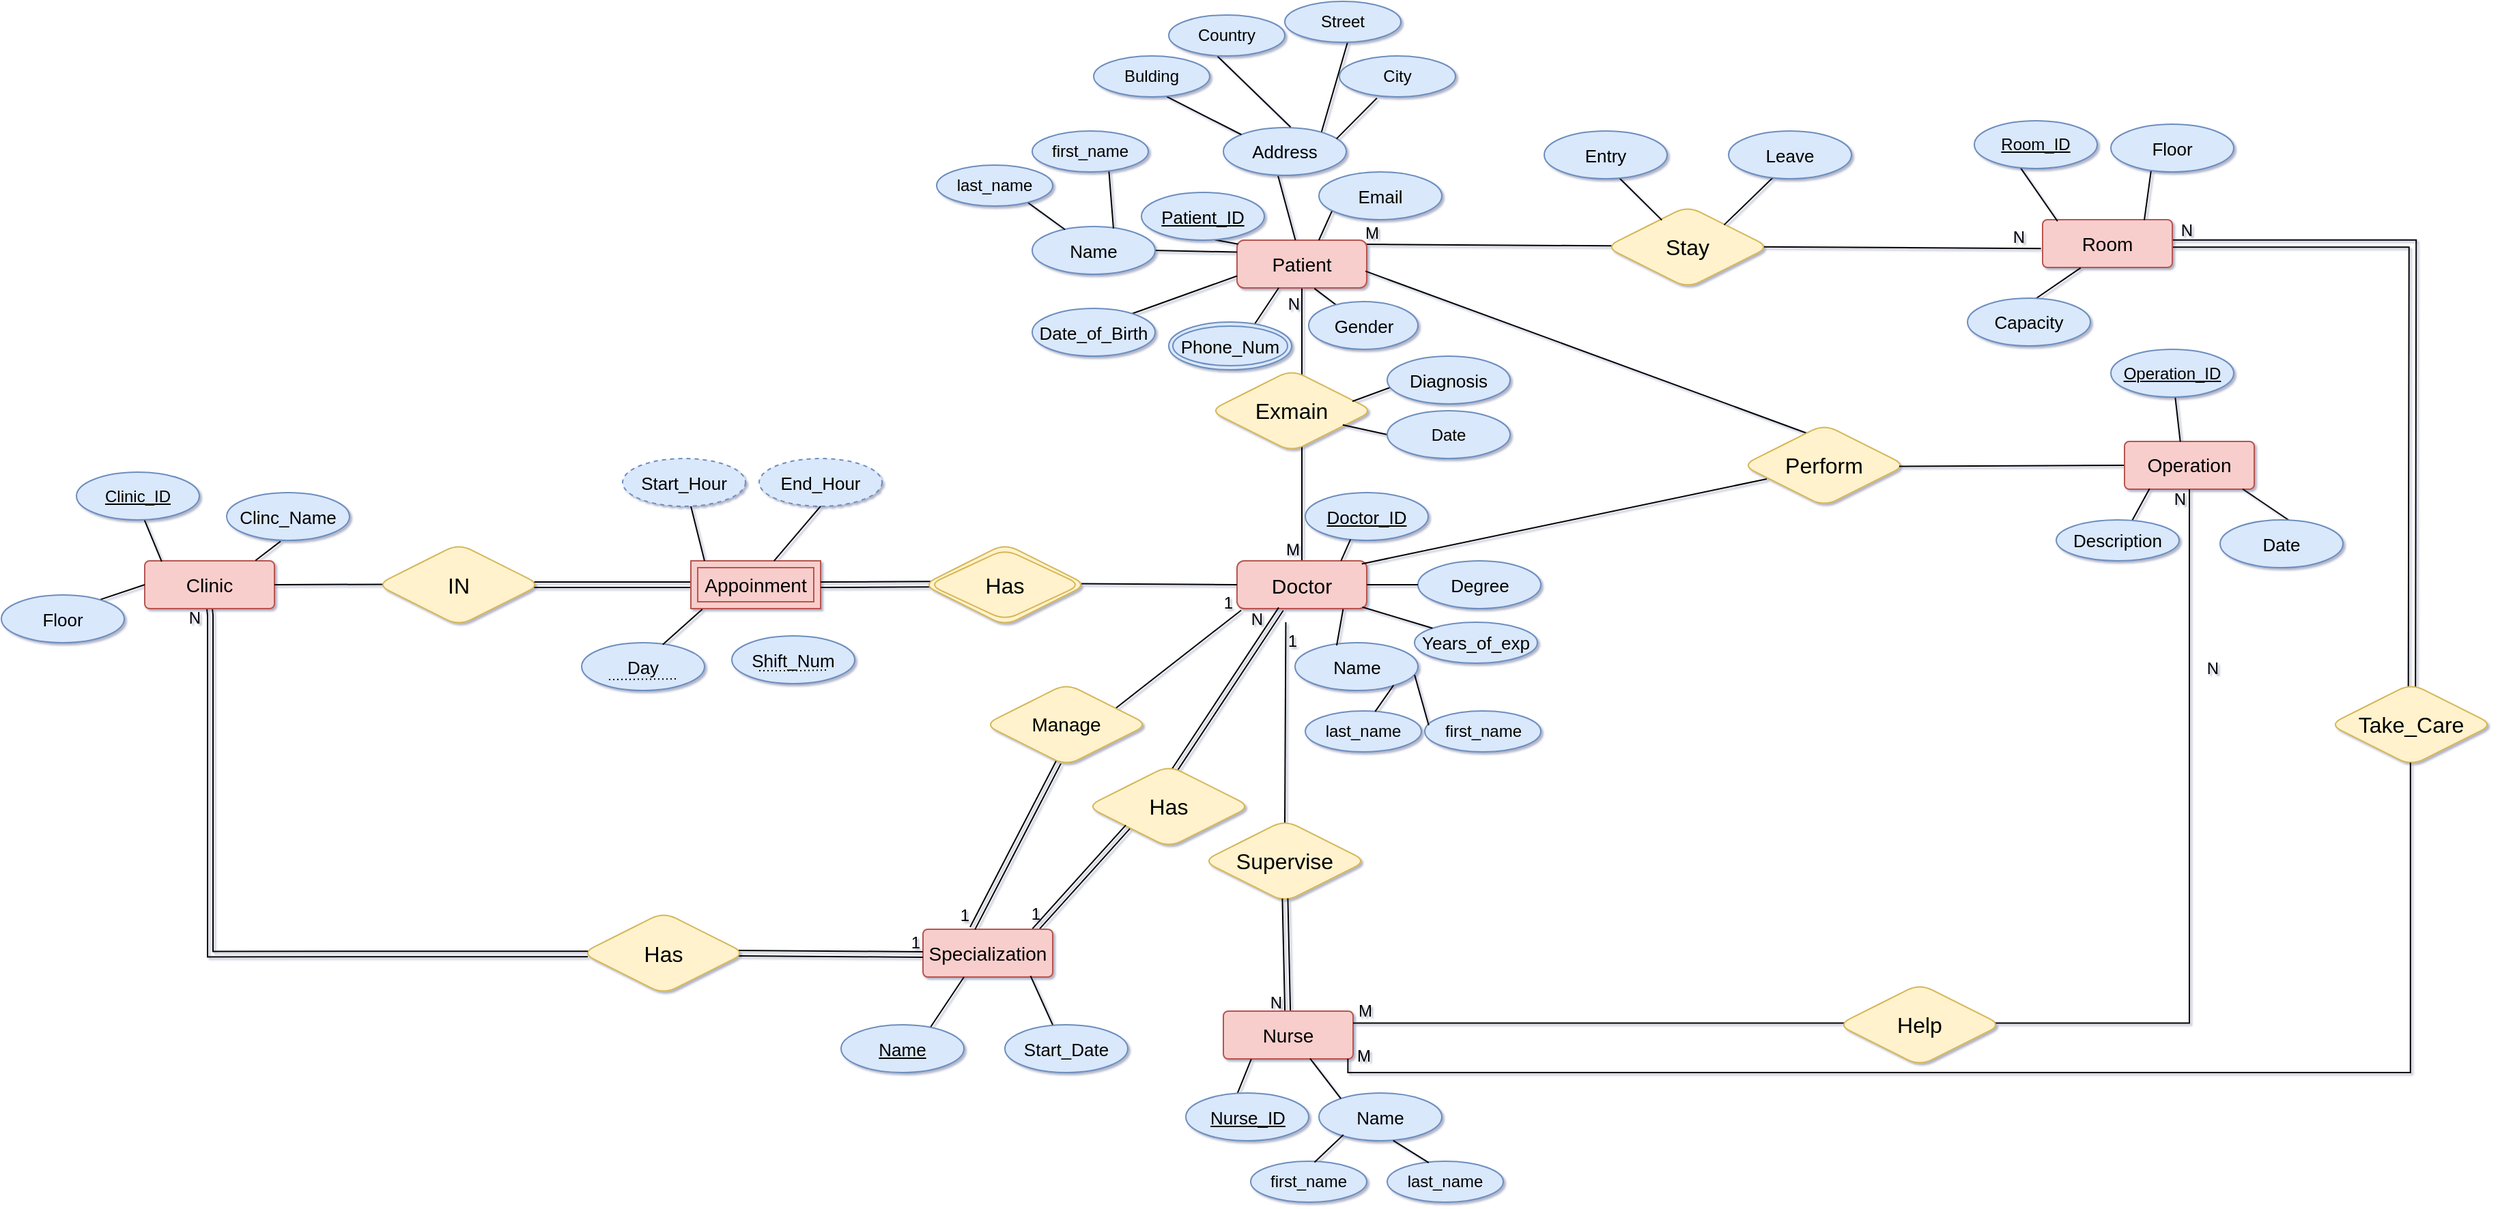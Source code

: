 <mxfile version="25.0.2">
  <diagram name="Page-1" id="JPhfY46BZoYC_x1wJi27">
    <mxGraphModel dx="1836" dy="1006" grid="1" gridSize="10" guides="1" tooltips="1" connect="1" arrows="1" fold="1" page="0" pageScale="1" pageWidth="850" pageHeight="1100" background="none" math="0" shadow="1">
      <root>
        <mxCell id="0" />
        <mxCell id="1" parent="0" />
        <mxCell id="t5Fg0YKXx1d9ERBlGr_o-64" value="" style="shape=link;html=1;rounded=0;edgeStyle=orthogonalEdgeStyle;width=5.238;exitX=1;exitY=0.5;exitDx=0;exitDy=0;entryX=0.504;entryY=0.064;entryDx=0;entryDy=0;entryPerimeter=0;" parent="1" source="BDL2UbOn3JsSijbBYsNf-133" edge="1">
          <mxGeometry relative="1" as="geometry">
            <mxPoint x="1075" y="126.83" as="sourcePoint" />
            <mxPoint x="1250.48" y="453.17" as="targetPoint" />
          </mxGeometry>
        </mxCell>
        <mxCell id="t5Fg0YKXx1d9ERBlGr_o-66" value="N" style="resizable=0;html=1;whiteSpace=wrap;align=right;verticalAlign=bottom;" parent="t5Fg0YKXx1d9ERBlGr_o-64" connectable="0" vertex="1">
          <mxGeometry x="1" relative="1" as="geometry">
            <mxPoint x="-140" y="-5" as="offset" />
          </mxGeometry>
        </mxCell>
        <mxCell id="BDL2UbOn3JsSijbBYsNf-130" value="" style="endArrow=none;html=1;rounded=0;fontFamily=Helvetica;fontSize=12;fontColor=default;exitX=0.966;exitY=0.087;exitDx=0;exitDy=0;exitPerimeter=0;entryX=-0.012;entryY=0.603;entryDx=0;entryDy=0;entryPerimeter=0;" parent="1" source="BDL2UbOn3JsSijbBYsNf-97" target="BDL2UbOn3JsSijbBYsNf-133" edge="1">
          <mxGeometry relative="1" as="geometry">
            <mxPoint x="490" y="125" as="sourcePoint" />
            <mxPoint x="950.381" y="130" as="targetPoint" />
          </mxGeometry>
        </mxCell>
        <mxCell id="BDL2UbOn3JsSijbBYsNf-131" value="M" style="resizable=0;html=1;whiteSpace=wrap;align=left;verticalAlign=bottom;rounded=1;strokeColor=default;fontFamily=Helvetica;fontSize=12;fontColor=default;fillColor=default;" parent="BDL2UbOn3JsSijbBYsNf-130" connectable="0" vertex="1">
          <mxGeometry x="-1" relative="1" as="geometry" />
        </mxCell>
        <mxCell id="BDL2UbOn3JsSijbBYsNf-132" value="N" style="resizable=0;html=1;whiteSpace=wrap;align=right;verticalAlign=bottom;rounded=1;strokeColor=default;fontFamily=Helvetica;fontSize=12;fontColor=default;fillColor=default;" parent="BDL2UbOn3JsSijbBYsNf-130" connectable="0" vertex="1">
          <mxGeometry x="1" relative="1" as="geometry">
            <mxPoint x="-10" as="offset" />
          </mxGeometry>
        </mxCell>
        <mxCell id="BDL2UbOn3JsSijbBYsNf-129" value="Stay" style="shape=rhombus;perimeter=rhombusPerimeter;whiteSpace=wrap;html=1;align=center;rounded=1;strokeColor=#d6b656;verticalAlign=middle;fontFamily=Helvetica;fontSize=16;fillColor=#fff2cc;" parent="1" vertex="1">
          <mxGeometry x="660" y="100" width="120" height="60" as="geometry" />
        </mxCell>
        <mxCell id="BDL2UbOn3JsSijbBYsNf-98" value="" style="endArrow=none;html=1;rounded=0;fontFamily=Helvetica;fontSize=12;fontColor=default;exitX=0.5;exitY=0;exitDx=0;exitDy=0;entryX=0.5;entryY=1;entryDx=0;entryDy=0;" parent="1" source="BDL2UbOn3JsSijbBYsNf-1" target="BDL2UbOn3JsSijbBYsNf-97" edge="1">
          <mxGeometry relative="1" as="geometry">
            <mxPoint x="437.29" y="369.755" as="sourcePoint" />
            <mxPoint x="432.7" y="180" as="targetPoint" />
          </mxGeometry>
        </mxCell>
        <mxCell id="BDL2UbOn3JsSijbBYsNf-99" value="M" style="resizable=0;html=1;whiteSpace=wrap;align=left;verticalAlign=bottom;rounded=1;strokeColor=default;fontFamily=Helvetica;fontSize=12;fontColor=default;fillColor=default;" parent="BDL2UbOn3JsSijbBYsNf-98" connectable="0" vertex="1">
          <mxGeometry x="-1" relative="1" as="geometry">
            <mxPoint x="-14" as="offset" />
          </mxGeometry>
        </mxCell>
        <mxCell id="BDL2UbOn3JsSijbBYsNf-100" value="N" style="resizable=0;html=1;whiteSpace=wrap;align=right;verticalAlign=bottom;rounded=1;strokeColor=default;fontFamily=Helvetica;fontSize=12;fontColor=default;fillColor=default;" parent="BDL2UbOn3JsSijbBYsNf-98" connectable="0" vertex="1">
          <mxGeometry x="1" relative="1" as="geometry">
            <mxPoint y="20" as="offset" />
          </mxGeometry>
        </mxCell>
        <mxCell id="BDL2UbOn3JsSijbBYsNf-1" value="Doctor" style="whiteSpace=wrap;html=1;align=center;fillColor=#f8cecc;strokeColor=#b85450;fontSize=15;rounded=1;" parent="1" vertex="1">
          <mxGeometry x="390" y="360" width="95" height="35" as="geometry" />
        </mxCell>
        <mxCell id="BDL2UbOn3JsSijbBYsNf-8" value="Doctor_ID" style="ellipse;whiteSpace=wrap;html=1;align=center;fontStyle=4;fillColor=#dae8fc;strokeColor=#6c8ebf;fontSize=13;rounded=1;" parent="1" vertex="1">
          <mxGeometry x="440" y="310" width="90" height="35" as="geometry" />
        </mxCell>
        <mxCell id="BDL2UbOn3JsSijbBYsNf-29" value="Degree" style="ellipse;whiteSpace=wrap;html=1;align=center;fillColor=#dae8fc;strokeColor=#6c8ebf;fontSize=13;rounded=1;" parent="1" vertex="1">
          <mxGeometry x="522.5" y="360" width="90" height="35" as="geometry" />
        </mxCell>
        <mxCell id="BDL2UbOn3JsSijbBYsNf-32" value="" style="endArrow=none;html=1;entryX=0.368;entryY=0.98;entryDx=0;entryDy=0;exitX=0.802;exitY=-0.003;exitDx=0;exitDy=0;exitPerimeter=0;rounded=1;entryPerimeter=0;" parent="1" source="BDL2UbOn3JsSijbBYsNf-1" target="BDL2UbOn3JsSijbBYsNf-8" edge="1">
          <mxGeometry width="50" height="50" relative="1" as="geometry">
            <mxPoint x="464.66" y="300" as="sourcePoint" />
            <mxPoint x="464.66" y="250" as="targetPoint" />
            <Array as="points" />
          </mxGeometry>
        </mxCell>
        <mxCell id="BDL2UbOn3JsSijbBYsNf-35" value="" style="endArrow=none;html=1;entryX=0;entryY=0.5;entryDx=0;entryDy=0;exitX=1;exitY=0.5;exitDx=0;exitDy=0;rounded=1;" parent="1" source="BDL2UbOn3JsSijbBYsNf-1" target="BDL2UbOn3JsSijbBYsNf-29" edge="1">
          <mxGeometry width="50" height="50" relative="1" as="geometry">
            <mxPoint x="469" y="317.16" as="sourcePoint" />
            <mxPoint x="539" y="317.16" as="targetPoint" />
          </mxGeometry>
        </mxCell>
        <mxCell id="BDL2UbOn3JsSijbBYsNf-36" value="Years_of_exp" style="ellipse;whiteSpace=wrap;html=1;align=center;fillColor=#dae8fc;strokeColor=#6c8ebf;fontSize=13;rounded=1;" parent="1" vertex="1">
          <mxGeometry x="520" y="405" width="90" height="30" as="geometry" />
        </mxCell>
        <mxCell id="BDL2UbOn3JsSijbBYsNf-37" value="" style="endArrow=none;html=1;exitX=0;exitY=0;exitDx=0;exitDy=0;entryX=0.966;entryY=0.967;entryDx=0;entryDy=0;rounded=1;entryPerimeter=0;" parent="1" source="BDL2UbOn3JsSijbBYsNf-36" target="BDL2UbOn3JsSijbBYsNf-1" edge="1">
          <mxGeometry width="50" height="50" relative="1" as="geometry">
            <mxPoint x="464.66" y="395" as="sourcePoint" />
            <mxPoint x="464.66" y="335" as="targetPoint" />
          </mxGeometry>
        </mxCell>
        <mxCell id="BDL2UbOn3JsSijbBYsNf-38" value="Name" style="ellipse;whiteSpace=wrap;html=1;align=center;rounded=1;fillColor=#dae8fc;strokeColor=#6c8ebf;fontSize=13;" parent="1" vertex="1">
          <mxGeometry x="432.5" y="420" width="90" height="35" as="geometry" />
        </mxCell>
        <mxCell id="BDL2UbOn3JsSijbBYsNf-39" value="" style="endArrow=none;html=1;rounded=1;entryX=0.818;entryY=1.011;entryDx=0;entryDy=0;entryPerimeter=0;" parent="1" target="BDL2UbOn3JsSijbBYsNf-1" edge="1">
          <mxGeometry width="50" height="50" relative="1" as="geometry">
            <mxPoint x="463" y="422" as="sourcePoint" />
            <mxPoint x="420" y="335" as="targetPoint" />
          </mxGeometry>
        </mxCell>
        <mxCell id="BDL2UbOn3JsSijbBYsNf-40" value="last_name" style="ellipse;whiteSpace=wrap;html=1;align=center;rounded=1;fillColor=#dae8fc;strokeColor=#6c8ebf;fontSize=12;" parent="1" vertex="1">
          <mxGeometry x="440" y="470" width="85" height="30" as="geometry" />
        </mxCell>
        <mxCell id="BDL2UbOn3JsSijbBYsNf-42" value="" style="endArrow=none;html=1;rounded=1;exitX=0.602;exitY=0.015;exitDx=0;exitDy=0;exitPerimeter=0;entryX=0.802;entryY=0.89;entryDx=0;entryDy=0;entryPerimeter=0;" parent="1" source="BDL2UbOn3JsSijbBYsNf-40" target="BDL2UbOn3JsSijbBYsNf-38" edge="1">
          <mxGeometry width="50" height="50" relative="1" as="geometry">
            <mxPoint x="370" y="360" as="sourcePoint" />
            <mxPoint x="400" y="410" as="targetPoint" />
            <Array as="points" />
          </mxGeometry>
        </mxCell>
        <mxCell id="BDL2UbOn3JsSijbBYsNf-43" value="Exmain" style="shape=rhombus;perimeter=rhombusPerimeter;whiteSpace=wrap;html=1;align=center;rounded=1;fillColor=#fff2cc;strokeColor=#d6b656;fontSize=16;" parent="1" vertex="1">
          <mxGeometry x="370" y="220" width="120" height="60" as="geometry" />
        </mxCell>
        <mxCell id="BDL2UbOn3JsSijbBYsNf-50" value="" style="endArrow=none;html=1;rounded=1;fontFamily=Helvetica;fontSize=12;fontColor=default;exitX=0.812;exitY=0.673;exitDx=0;exitDy=0;exitPerimeter=0;entryX=0;entryY=0.5;entryDx=0;entryDy=0;" parent="1" source="BDL2UbOn3JsSijbBYsNf-43" target="BDL2UbOn3JsSijbBYsNf-52" edge="1">
          <mxGeometry width="50" height="50" relative="1" as="geometry">
            <mxPoint x="460" y="190" as="sourcePoint" />
            <mxPoint x="510" y="160" as="targetPoint" />
          </mxGeometry>
        </mxCell>
        <mxCell id="BDL2UbOn3JsSijbBYsNf-52" value="Date" style="ellipse;whiteSpace=wrap;html=1;align=center;rounded=1;strokeColor=#6c8ebf;verticalAlign=middle;fontFamily=Helvetica;fontSize=12;fillColor=#dae8fc;" parent="1" vertex="1">
          <mxGeometry x="500" y="250" width="90" height="35" as="geometry" />
        </mxCell>
        <mxCell id="BDL2UbOn3JsSijbBYsNf-53" value="" style="endArrow=none;html=1;rounded=1;fontFamily=Helvetica;fontSize=12;fontColor=default;exitX=0.871;exitY=0.385;exitDx=0;exitDy=0;exitPerimeter=0;entryX=0.027;entryY=0.654;entryDx=0;entryDy=0;entryPerimeter=0;" parent="1" source="BDL2UbOn3JsSijbBYsNf-43" target="BDL2UbOn3JsSijbBYsNf-54" edge="1">
          <mxGeometry width="50" height="50" relative="1" as="geometry">
            <mxPoint x="470" y="132" as="sourcePoint" />
            <mxPoint x="520" y="120" as="targetPoint" />
          </mxGeometry>
        </mxCell>
        <mxCell id="BDL2UbOn3JsSijbBYsNf-54" value="Diagnosis" style="ellipse;whiteSpace=wrap;html=1;align=center;rounded=1;strokeColor=#6c8ebf;verticalAlign=middle;fontFamily=Helvetica;fontSize=13;fillColor=#dae8fc;" parent="1" vertex="1">
          <mxGeometry x="500" y="210" width="90" height="35" as="geometry" />
        </mxCell>
        <mxCell id="BDL2UbOn3JsSijbBYsNf-92" value="first_name" style="ellipse;whiteSpace=wrap;html=1;align=center;rounded=1;strokeColor=#6c8ebf;verticalAlign=middle;fontFamily=Helvetica;fontSize=12;fillColor=#dae8fc;" parent="1" vertex="1">
          <mxGeometry x="527.5" y="470" width="85" height="30" as="geometry" />
        </mxCell>
        <mxCell id="BDL2UbOn3JsSijbBYsNf-96" value="" style="endArrow=none;html=1;rounded=1;fontFamily=Helvetica;fontSize=12;fontColor=default;entryX=0.973;entryY=0.675;entryDx=0;entryDy=0;entryPerimeter=0;exitX=0.034;exitY=0.35;exitDx=0;exitDy=0;exitPerimeter=0;" parent="1" source="BDL2UbOn3JsSijbBYsNf-92" target="BDL2UbOn3JsSijbBYsNf-38" edge="1">
          <mxGeometry width="50" height="50" relative="1" as="geometry">
            <mxPoint x="550" y="450" as="sourcePoint" />
            <mxPoint x="475" y="485" as="targetPoint" />
          </mxGeometry>
        </mxCell>
        <mxCell id="BDL2UbOn3JsSijbBYsNf-97" value="Patient" style="whiteSpace=wrap;html=1;align=center;rounded=1;strokeColor=#b85450;verticalAlign=middle;fontFamily=Helvetica;fontSize=14;fillColor=#f8cecc;" parent="1" vertex="1">
          <mxGeometry x="390" y="125" width="95" height="35" as="geometry" />
        </mxCell>
        <mxCell id="BDL2UbOn3JsSijbBYsNf-101" value="" style="endArrow=none;html=1;rounded=1;fontFamily=Helvetica;fontSize=12;fontColor=default;exitX=0.597;exitY=1.012;exitDx=0;exitDy=0;exitPerimeter=0;entryX=0.254;entryY=0.075;entryDx=0;entryDy=0;entryPerimeter=0;" parent="1" source="BDL2UbOn3JsSijbBYsNf-97" target="BDL2UbOn3JsSijbBYsNf-102" edge="1">
          <mxGeometry width="50" height="50" relative="1" as="geometry">
            <mxPoint x="480" y="170" as="sourcePoint" />
            <mxPoint x="510" y="170" as="targetPoint" />
          </mxGeometry>
        </mxCell>
        <mxCell id="BDL2UbOn3JsSijbBYsNf-102" value="Gender" style="ellipse;whiteSpace=wrap;html=1;align=center;rounded=1;strokeColor=#6c8ebf;verticalAlign=middle;fontFamily=Helvetica;fontSize=13;fillColor=#dae8fc;" parent="1" vertex="1">
          <mxGeometry x="442.5" y="170" width="80" height="35" as="geometry" />
        </mxCell>
        <mxCell id="BDL2UbOn3JsSijbBYsNf-104" value="" style="endArrow=none;html=1;rounded=1;fontFamily=Helvetica;fontSize=12;fontColor=default;exitX=0.631;exitY=0;exitDx=0;exitDy=0;exitPerimeter=0;entryX=0.106;entryY=0.82;entryDx=0;entryDy=0;entryPerimeter=0;" parent="1" source="BDL2UbOn3JsSijbBYsNf-97" target="BDL2UbOn3JsSijbBYsNf-105" edge="1">
          <mxGeometry width="50" height="50" relative="1" as="geometry">
            <mxPoint x="480" y="150" as="sourcePoint" />
            <mxPoint x="510" y="130" as="targetPoint" />
          </mxGeometry>
        </mxCell>
        <mxCell id="BDL2UbOn3JsSijbBYsNf-105" value="Email" style="ellipse;whiteSpace=wrap;html=1;align=center;rounded=1;strokeColor=#6c8ebf;verticalAlign=middle;fontFamily=Helvetica;fontSize=13;fillColor=#dae8fc;" parent="1" vertex="1">
          <mxGeometry x="450" y="75" width="90" height="35" as="geometry" />
        </mxCell>
        <mxCell id="BDL2UbOn3JsSijbBYsNf-106" value="" style="endArrow=none;html=1;rounded=1;fontFamily=Helvetica;fontSize=12;fontColor=default;entryX=0.444;entryY=1.004;entryDx=0;entryDy=0;entryPerimeter=0;" parent="1" source="BDL2UbOn3JsSijbBYsNf-97" target="BDL2UbOn3JsSijbBYsNf-107" edge="1">
          <mxGeometry width="50" height="50" relative="1" as="geometry">
            <mxPoint x="470" y="140" as="sourcePoint" />
            <mxPoint x="470" y="110" as="targetPoint" />
          </mxGeometry>
        </mxCell>
        <mxCell id="BDL2UbOn3JsSijbBYsNf-107" value="Address" style="ellipse;whiteSpace=wrap;html=1;align=center;rounded=1;strokeColor=#6c8ebf;verticalAlign=middle;fontFamily=Helvetica;fontSize=13;fillColor=#dae8fc;" parent="1" vertex="1">
          <mxGeometry x="380" y="42.5" width="90" height="35" as="geometry" />
        </mxCell>
        <mxCell id="BDL2UbOn3JsSijbBYsNf-108" value="" style="endArrow=none;html=1;rounded=1;fontFamily=Helvetica;fontSize=12;fontColor=default;exitX=0.921;exitY=0.234;exitDx=0;exitDy=0;exitPerimeter=0;entryX=0.323;entryY=1.03;entryDx=0;entryDy=0;entryPerimeter=0;" parent="1" source="BDL2UbOn3JsSijbBYsNf-107" target="BDL2UbOn3JsSijbBYsNf-110" edge="1">
          <mxGeometry width="50" height="50" relative="1" as="geometry">
            <mxPoint x="505" y="90" as="sourcePoint" />
            <mxPoint x="530" y="70" as="targetPoint" />
          </mxGeometry>
        </mxCell>
        <mxCell id="BDL2UbOn3JsSijbBYsNf-110" value="City" style="ellipse;whiteSpace=wrap;html=1;align=center;rounded=1;strokeColor=#6c8ebf;verticalAlign=middle;fontFamily=Helvetica;fontSize=12;fillColor=#dae8fc;" parent="1" vertex="1">
          <mxGeometry x="465" y="-10" width="85" height="30" as="geometry" />
        </mxCell>
        <mxCell id="BDL2UbOn3JsSijbBYsNf-111" value="" style="endArrow=none;html=1;rounded=1;fontFamily=Helvetica;fontSize=12;fontColor=default;exitX=0.799;exitY=0.09;exitDx=0;exitDy=0;exitPerimeter=0;entryX=0.544;entryY=0.966;entryDx=0;entryDy=0;entryPerimeter=0;" parent="1" source="BDL2UbOn3JsSijbBYsNf-107" target="BDL2UbOn3JsSijbBYsNf-112" edge="1">
          <mxGeometry width="50" height="50" relative="1" as="geometry">
            <mxPoint x="430" y="70" as="sourcePoint" />
            <mxPoint x="490" y="60" as="targetPoint" />
          </mxGeometry>
        </mxCell>
        <mxCell id="BDL2UbOn3JsSijbBYsNf-112" value="Street" style="ellipse;whiteSpace=wrap;html=1;align=center;rounded=1;strokeColor=#6c8ebf;verticalAlign=middle;fontFamily=Helvetica;fontSize=12;fillColor=#dae8fc;" parent="1" vertex="1">
          <mxGeometry x="425" y="-50" width="85" height="30" as="geometry" />
        </mxCell>
        <mxCell id="BDL2UbOn3JsSijbBYsNf-113" value="" style="endArrow=none;html=1;rounded=1;fontFamily=Helvetica;fontSize=12;fontColor=default;exitX=0.547;exitY=-0.01;exitDx=0;exitDy=0;exitPerimeter=0;entryX=0.42;entryY=1.008;entryDx=0;entryDy=0;entryPerimeter=0;" parent="1" source="BDL2UbOn3JsSijbBYsNf-107" target="BDL2UbOn3JsSijbBYsNf-114" edge="1">
          <mxGeometry width="50" height="50" relative="1" as="geometry">
            <mxPoint x="463" y="79" as="sourcePoint" />
            <mxPoint x="470" y="60" as="targetPoint" />
          </mxGeometry>
        </mxCell>
        <mxCell id="BDL2UbOn3JsSijbBYsNf-114" value="Country" style="ellipse;whiteSpace=wrap;html=1;align=center;rounded=1;strokeColor=#6c8ebf;verticalAlign=middle;fontFamily=Helvetica;fontSize=12;fillColor=#dae8fc;" parent="1" vertex="1">
          <mxGeometry x="340" y="-40" width="85" height="30" as="geometry" />
        </mxCell>
        <mxCell id="BDL2UbOn3JsSijbBYsNf-115" value="" style="endArrow=none;html=1;rounded=1;fontFamily=Helvetica;fontSize=12;fontColor=default;exitX=0;exitY=0;exitDx=0;exitDy=0;entryX=0.63;entryY=0.995;entryDx=0;entryDy=0;entryPerimeter=0;" parent="1" source="BDL2UbOn3JsSijbBYsNf-107" target="BDL2UbOn3JsSijbBYsNf-116" edge="1">
          <mxGeometry width="50" height="50" relative="1" as="geometry">
            <mxPoint x="410" y="100" as="sourcePoint" />
            <mxPoint x="410" y="70" as="targetPoint" />
          </mxGeometry>
        </mxCell>
        <mxCell id="BDL2UbOn3JsSijbBYsNf-116" value="Bulding" style="ellipse;whiteSpace=wrap;html=1;align=center;rounded=1;strokeColor=#6c8ebf;verticalAlign=middle;fontFamily=Helvetica;fontSize=12;fillColor=#dae8fc;" parent="1" vertex="1">
          <mxGeometry x="285" y="-10" width="85" height="30" as="geometry" />
        </mxCell>
        <mxCell id="BDL2UbOn3JsSijbBYsNf-117" value="" style="endArrow=none;html=1;rounded=1;fontFamily=Helvetica;fontSize=12;fontColor=default;entryX=0.008;entryY=0.082;entryDx=0;entryDy=0;entryPerimeter=0;exitX=0.599;exitY=0.992;exitDx=0;exitDy=0;exitPerimeter=0;" parent="1" source="BDL2UbOn3JsSijbBYsNf-118" target="BDL2UbOn3JsSijbBYsNf-97" edge="1">
          <mxGeometry width="50" height="50" relative="1" as="geometry">
            <mxPoint x="340" y="130" as="sourcePoint" />
            <mxPoint x="370" y="110" as="targetPoint" />
          </mxGeometry>
        </mxCell>
        <mxCell id="BDL2UbOn3JsSijbBYsNf-118" value="Patient_ID" style="ellipse;whiteSpace=wrap;html=1;align=center;fontStyle=4;rounded=1;strokeColor=#6c8ebf;verticalAlign=middle;fontFamily=Helvetica;fontSize=13;fillColor=#dae8fc;" parent="1" vertex="1">
          <mxGeometry x="320" y="90" width="90" height="35" as="geometry" />
        </mxCell>
        <mxCell id="BDL2UbOn3JsSijbBYsNf-119" value="" style="endArrow=none;html=1;rounded=1;fontFamily=Helvetica;fontSize=12;fontColor=default;entryX=0.322;entryY=0.996;entryDx=0;entryDy=0;entryPerimeter=0;exitX=0.684;exitY=0.099;exitDx=0;exitDy=0;exitPerimeter=0;" parent="1" source="BDL2UbOn3JsSijbBYsNf-120" target="BDL2UbOn3JsSijbBYsNf-97" edge="1">
          <mxGeometry width="50" height="50" relative="1" as="geometry">
            <mxPoint x="410" y="200" as="sourcePoint" />
            <mxPoint x="410" y="180" as="targetPoint" />
          </mxGeometry>
        </mxCell>
        <mxCell id="BDL2UbOn3JsSijbBYsNf-120" value="Phone_Num" style="ellipse;shape=doubleEllipse;margin=3;whiteSpace=wrap;html=1;align=center;rounded=1;strokeColor=#6c8ebf;verticalAlign=middle;fontFamily=Helvetica;fontSize=13;fillColor=#dae8fc;" parent="1" vertex="1">
          <mxGeometry x="340" y="185" width="90" height="35" as="geometry" />
        </mxCell>
        <mxCell id="BDL2UbOn3JsSijbBYsNf-121" value="" style="endArrow=none;html=1;rounded=1;fontFamily=Helvetica;fontSize=12;fontColor=default;entryX=0;entryY=0.25;entryDx=0;entryDy=0;exitX=1;exitY=0.5;exitDx=0;exitDy=0;" parent="1" source="BDL2UbOn3JsSijbBYsNf-122" target="BDL2UbOn3JsSijbBYsNf-97" edge="1">
          <mxGeometry width="50" height="50" relative="1" as="geometry">
            <mxPoint x="330" y="140" as="sourcePoint" />
            <mxPoint x="370" y="160" as="targetPoint" />
          </mxGeometry>
        </mxCell>
        <mxCell id="BDL2UbOn3JsSijbBYsNf-122" value="Name" style="ellipse;whiteSpace=wrap;html=1;align=center;rounded=1;strokeColor=#6c8ebf;verticalAlign=middle;fontFamily=Helvetica;fontSize=13;fillColor=#dae8fc;" parent="1" vertex="1">
          <mxGeometry x="240" y="115" width="90" height="35" as="geometry" />
        </mxCell>
        <mxCell id="BDL2UbOn3JsSijbBYsNf-124" value="" style="endArrow=none;html=1;rounded=1;fontFamily=Helvetica;fontSize=12;fontColor=default;exitX=0.661;exitY=0.042;exitDx=0;exitDy=0;exitPerimeter=0;entryX=0.661;entryY=0.983;entryDx=0;entryDy=0;entryPerimeter=0;" parent="1" source="BDL2UbOn3JsSijbBYsNf-122" target="BDL2UbOn3JsSijbBYsNf-125" edge="1">
          <mxGeometry width="50" height="50" relative="1" as="geometry">
            <mxPoint x="280" y="110" as="sourcePoint" />
            <mxPoint x="300" y="80" as="targetPoint" />
          </mxGeometry>
        </mxCell>
        <mxCell id="BDL2UbOn3JsSijbBYsNf-125" value="first_name" style="ellipse;whiteSpace=wrap;html=1;align=center;rounded=1;strokeColor=#6c8ebf;verticalAlign=middle;fontFamily=Helvetica;fontSize=12;fillColor=#dae8fc;" parent="1" vertex="1">
          <mxGeometry x="240" y="45" width="85" height="30" as="geometry" />
        </mxCell>
        <mxCell id="BDL2UbOn3JsSijbBYsNf-126" value="" style="endArrow=none;html=1;rounded=1;fontFamily=Helvetica;fontSize=12;fontColor=default;exitX=0.267;exitY=0.065;exitDx=0;exitDy=0;exitPerimeter=0;entryX=0.783;entryY=0.909;entryDx=0;entryDy=0;entryPerimeter=0;" parent="1" source="BDL2UbOn3JsSijbBYsNf-122" target="BDL2UbOn3JsSijbBYsNf-127" edge="1">
          <mxGeometry width="50" height="50" relative="1" as="geometry">
            <mxPoint x="170" y="122.5" as="sourcePoint" />
            <mxPoint x="230" y="90" as="targetPoint" />
          </mxGeometry>
        </mxCell>
        <mxCell id="BDL2UbOn3JsSijbBYsNf-127" value="last_name" style="ellipse;whiteSpace=wrap;html=1;align=center;rounded=1;strokeColor=#6c8ebf;verticalAlign=middle;fontFamily=Helvetica;fontSize=12;fillColor=#dae8fc;" parent="1" vertex="1">
          <mxGeometry x="170" y="70" width="85" height="30" as="geometry" />
        </mxCell>
        <mxCell id="BDL2UbOn3JsSijbBYsNf-133" value="Room" style="rounded=1;arcSize=10;whiteSpace=wrap;html=1;align=center;strokeColor=#b85450;verticalAlign=middle;fontFamily=Helvetica;fontSize=14;fillColor=#f8cecc;" parent="1" vertex="1">
          <mxGeometry x="980" y="110" width="95" height="35" as="geometry" />
        </mxCell>
        <mxCell id="BDL2UbOn3JsSijbBYsNf-135" value="" style="endArrow=none;html=1;rounded=1;fontFamily=Helvetica;fontSize=12;fontColor=default;exitX=0.723;exitY=0.23;exitDx=0;exitDy=0;exitPerimeter=0;entryX=0.361;entryY=0.975;entryDx=0;entryDy=0;entryPerimeter=0;" parent="1" source="BDL2UbOn3JsSijbBYsNf-129" target="BDL2UbOn3JsSijbBYsNf-137" edge="1">
          <mxGeometry width="50" height="50" relative="1" as="geometry">
            <mxPoint x="750" y="115" as="sourcePoint" />
            <mxPoint x="780" y="80" as="targetPoint" />
          </mxGeometry>
        </mxCell>
        <mxCell id="BDL2UbOn3JsSijbBYsNf-137" value="Leave" style="ellipse;whiteSpace=wrap;html=1;align=center;rounded=1;strokeColor=#6c8ebf;verticalAlign=middle;fontFamily=Helvetica;fontSize=13;fillColor=#dae8fc;" parent="1" vertex="1">
          <mxGeometry x="750" y="45" width="90" height="35" as="geometry" />
        </mxCell>
        <mxCell id="BDL2UbOn3JsSijbBYsNf-138" value="" style="endArrow=none;html=1;rounded=1;fontFamily=Helvetica;fontSize=13;fontColor=default;exitX=0.343;exitY=0.172;exitDx=0;exitDy=0;exitPerimeter=0;entryX=0.613;entryY=0.99;entryDx=0;entryDy=0;entryPerimeter=0;" parent="1" source="BDL2UbOn3JsSijbBYsNf-129" target="BDL2UbOn3JsSijbBYsNf-139" edge="1">
          <mxGeometry width="50" height="50" relative="1" as="geometry">
            <mxPoint x="680" y="115" as="sourcePoint" />
            <mxPoint x="670" y="80" as="targetPoint" />
          </mxGeometry>
        </mxCell>
        <mxCell id="BDL2UbOn3JsSijbBYsNf-139" value="Entry" style="ellipse;whiteSpace=wrap;html=1;align=center;rounded=1;strokeColor=#6c8ebf;verticalAlign=middle;fontFamily=Helvetica;fontSize=13;fillColor=#dae8fc;" parent="1" vertex="1">
          <mxGeometry x="615" y="45" width="90" height="35" as="geometry" />
        </mxCell>
        <mxCell id="BDL2UbOn3JsSijbBYsNf-142" value="" style="endArrow=none;html=1;rounded=1;fontFamily=Helvetica;fontSize=13;fontColor=default;exitX=0.115;exitY=0.032;exitDx=0;exitDy=0;exitPerimeter=0;entryX=0.361;entryY=0.93;entryDx=0;entryDy=0;entryPerimeter=0;" parent="1" source="BDL2UbOn3JsSijbBYsNf-133" target="BDL2UbOn3JsSijbBYsNf-145" edge="1">
          <mxGeometry width="50" height="50" relative="1" as="geometry">
            <mxPoint x="890" y="120" as="sourcePoint" />
            <mxPoint x="968.61" y="74.335" as="targetPoint" />
          </mxGeometry>
        </mxCell>
        <mxCell id="BDL2UbOn3JsSijbBYsNf-145" value="Room_ID" style="ellipse;whiteSpace=wrap;html=1;align=center;fontStyle=4;rounded=1;strokeColor=#6c8ebf;verticalAlign=middle;fontFamily=Helvetica;fontSize=12;fillColor=#dae8fc;" parent="1" vertex="1">
          <mxGeometry x="930" y="37.5" width="90" height="35" as="geometry" />
        </mxCell>
        <mxCell id="BDL2UbOn3JsSijbBYsNf-146" value="" style="endArrow=none;html=1;rounded=1;fontFamily=Helvetica;fontSize=12;fontColor=default;exitX=0.784;exitY=0.01;exitDx=0;exitDy=0;exitPerimeter=0;entryX=0.328;entryY=0.958;entryDx=0;entryDy=0;entryPerimeter=0;" parent="1" source="BDL2UbOn3JsSijbBYsNf-133" target="BDL2UbOn3JsSijbBYsNf-147" edge="1">
          <mxGeometry width="50" height="50" relative="1" as="geometry">
            <mxPoint x="1030" y="110" as="sourcePoint" />
            <mxPoint x="1070" y="80" as="targetPoint" />
          </mxGeometry>
        </mxCell>
        <mxCell id="BDL2UbOn3JsSijbBYsNf-147" value="Floor" style="ellipse;whiteSpace=wrap;html=1;align=center;rounded=1;strokeColor=#6c8ebf;verticalAlign=middle;fontFamily=Helvetica;fontSize=13;fillColor=#dae8fc;" parent="1" vertex="1">
          <mxGeometry x="1030" y="40" width="90" height="35" as="geometry" />
        </mxCell>
        <mxCell id="BDL2UbOn3JsSijbBYsNf-148" value="" style="endArrow=none;html=1;rounded=1;fontFamily=Helvetica;fontSize=12;fontColor=default;entryX=0.293;entryY=1.008;entryDx=0;entryDy=0;entryPerimeter=0;exitX=0.529;exitY=0.057;exitDx=0;exitDy=0;exitPerimeter=0;" parent="1" source="BDL2UbOn3JsSijbBYsNf-149" target="BDL2UbOn3JsSijbBYsNf-133" edge="1">
          <mxGeometry width="50" height="50" relative="1" as="geometry">
            <mxPoint x="976" y="170" as="sourcePoint" />
            <mxPoint x="990" y="140" as="targetPoint" />
          </mxGeometry>
        </mxCell>
        <mxCell id="BDL2UbOn3JsSijbBYsNf-149" value="Capacity" style="ellipse;whiteSpace=wrap;html=1;align=center;rounded=1;strokeColor=#6c8ebf;verticalAlign=middle;fontFamily=Helvetica;fontSize=13;fillColor=#dae8fc;" parent="1" vertex="1">
          <mxGeometry x="925" y="167.5" width="90" height="35" as="geometry" />
        </mxCell>
        <mxCell id="BDL2UbOn3JsSijbBYsNf-151" value="" style="endArrow=none;html=1;rounded=0;fontFamily=Helvetica;fontSize=12;fontColor=default;entryX=0.15;entryY=0.666;entryDx=0;entryDy=0;entryPerimeter=0;exitX=0.962;exitY=0.064;exitDx=0;exitDy=0;exitPerimeter=0;" parent="1" source="BDL2UbOn3JsSijbBYsNf-1" target="BDL2UbOn3JsSijbBYsNf-154" edge="1">
          <mxGeometry relative="1" as="geometry">
            <mxPoint x="480" y="372" as="sourcePoint" />
            <mxPoint x="720" y="300" as="targetPoint" />
          </mxGeometry>
        </mxCell>
        <mxCell id="BDL2UbOn3JsSijbBYsNf-153" value="" style="endArrow=none;html=1;rounded=0;fontFamily=Helvetica;fontSize=12;fontColor=default;exitX=0.99;exitY=0.649;exitDx=0;exitDy=0;exitPerimeter=0;entryX=0.398;entryY=0.11;entryDx=0;entryDy=0;entryPerimeter=0;" parent="1" source="BDL2UbOn3JsSijbBYsNf-97" target="BDL2UbOn3JsSijbBYsNf-154" edge="1">
          <mxGeometry relative="1" as="geometry">
            <mxPoint x="630" y="230" as="sourcePoint" />
            <mxPoint x="790" y="230" as="targetPoint" />
          </mxGeometry>
        </mxCell>
        <mxCell id="BDL2UbOn3JsSijbBYsNf-154" value="Perform" style="shape=rhombus;perimeter=rhombusPerimeter;whiteSpace=wrap;html=1;align=center;rounded=1;strokeColor=#d6b656;verticalAlign=middle;fontFamily=Helvetica;fontSize=16;fillColor=#fff2cc;" parent="1" vertex="1">
          <mxGeometry x="760" y="260" width="120" height="60" as="geometry" />
        </mxCell>
        <mxCell id="BDL2UbOn3JsSijbBYsNf-155" value="" style="endArrow=none;html=1;rounded=0;fontFamily=Helvetica;fontSize=12;fontColor=default;exitX=0.958;exitY=0.513;exitDx=0;exitDy=0;exitPerimeter=0;entryX=0;entryY=0.5;entryDx=0;entryDy=0;" parent="1" source="BDL2UbOn3JsSijbBYsNf-154" target="BDL2UbOn3JsSijbBYsNf-156" edge="1">
          <mxGeometry relative="1" as="geometry">
            <mxPoint x="880" y="289.71" as="sourcePoint" />
            <mxPoint x="1040" y="289.71" as="targetPoint" />
          </mxGeometry>
        </mxCell>
        <mxCell id="BDL2UbOn3JsSijbBYsNf-156" value="Operation" style="rounded=1;arcSize=10;whiteSpace=wrap;html=1;align=center;strokeColor=#b85450;verticalAlign=middle;fontFamily=Helvetica;fontSize=14;fillColor=#f8cecc;" parent="1" vertex="1">
          <mxGeometry x="1040" y="272.5" width="95" height="35" as="geometry" />
        </mxCell>
        <mxCell id="BDL2UbOn3JsSijbBYsNf-157" value="" style="endArrow=none;html=1;rounded=1;fontFamily=Helvetica;fontSize=12;fontColor=default;exitX=0.43;exitY=0.006;exitDx=0;exitDy=0;exitPerimeter=0;entryX=0.523;entryY=0.983;entryDx=0;entryDy=0;entryPerimeter=0;" parent="1" source="BDL2UbOn3JsSijbBYsNf-156" target="BDL2UbOn3JsSijbBYsNf-158" edge="1">
          <mxGeometry width="50" height="50" relative="1" as="geometry">
            <mxPoint x="1080" y="270" as="sourcePoint" />
            <mxPoint x="1070" y="240" as="targetPoint" />
          </mxGeometry>
        </mxCell>
        <mxCell id="BDL2UbOn3JsSijbBYsNf-158" value="Operation_ID" style="ellipse;whiteSpace=wrap;html=1;align=center;fontStyle=4;rounded=1;strokeColor=#6c8ebf;verticalAlign=middle;fontFamily=Helvetica;fontSize=12;fillColor=#dae8fc;" parent="1" vertex="1">
          <mxGeometry x="1030" y="205" width="90" height="35" as="geometry" />
        </mxCell>
        <mxCell id="BDL2UbOn3JsSijbBYsNf-159" value="" style="endArrow=none;html=1;rounded=1;fontFamily=Helvetica;fontSize=12;fontColor=default;entryX=0.193;entryY=0.99;entryDx=0;entryDy=0;entryPerimeter=0;exitX=0.612;exitY=0.046;exitDx=0;exitDy=0;exitPerimeter=0;" parent="1" source="BDL2UbOn3JsSijbBYsNf-160" target="BDL2UbOn3JsSijbBYsNf-156" edge="1">
          <mxGeometry width="50" height="50" relative="1" as="geometry">
            <mxPoint x="1040" y="340" as="sourcePoint" />
            <mxPoint x="1080" y="300" as="targetPoint" />
          </mxGeometry>
        </mxCell>
        <mxCell id="BDL2UbOn3JsSijbBYsNf-160" value="Description" style="ellipse;whiteSpace=wrap;html=1;align=center;rounded=1;strokeColor=#6c8ebf;verticalAlign=middle;fontFamily=Helvetica;fontSize=13;fillColor=#dae8fc;" parent="1" vertex="1">
          <mxGeometry x="990" y="330" width="90" height="30" as="geometry" />
        </mxCell>
        <mxCell id="BDL2UbOn3JsSijbBYsNf-161" value="" style="endArrow=none;html=1;rounded=1;fontFamily=Helvetica;fontSize=12;fontColor=default;entryX=0.911;entryY=0.997;entryDx=0;entryDy=0;entryPerimeter=0;exitX=0.568;exitY=0.021;exitDx=0;exitDy=0;exitPerimeter=0;" parent="1" source="BDL2UbOn3JsSijbBYsNf-162" target="BDL2UbOn3JsSijbBYsNf-156" edge="1">
          <mxGeometry width="50" height="50" relative="1" as="geometry">
            <mxPoint x="1120" y="340" as="sourcePoint" />
            <mxPoint x="1090" y="310" as="targetPoint" />
          </mxGeometry>
        </mxCell>
        <mxCell id="BDL2UbOn3JsSijbBYsNf-162" value="Date" style="ellipse;whiteSpace=wrap;html=1;align=center;rounded=1;strokeColor=#6c8ebf;verticalAlign=middle;fontFamily=Helvetica;fontSize=13;fillColor=#dae8fc;" parent="1" vertex="1">
          <mxGeometry x="1110" y="330" width="90" height="35" as="geometry" />
        </mxCell>
        <mxCell id="BDL2UbOn3JsSijbBYsNf-163" value="" style="endArrow=none;html=1;rounded=0;fontFamily=Helvetica;fontSize=12;fontColor=default;entryX=0.405;entryY=1;entryDx=0;entryDy=0;entryPerimeter=0;exitX=0.506;exitY=0.041;exitDx=0;exitDy=0;exitPerimeter=0;" parent="1" edge="1">
          <mxGeometry relative="1" as="geometry">
            <mxPoint x="425.0" y="552.46" as="sourcePoint" />
            <mxPoint x="425.73" y="405" as="targetPoint" />
          </mxGeometry>
        </mxCell>
        <mxCell id="BDL2UbOn3JsSijbBYsNf-164" value="1" style="resizable=0;html=1;whiteSpace=wrap;align=right;verticalAlign=bottom;rounded=1;strokeColor=default;fontFamily=Helvetica;fontSize=12;fontColor=default;fillColor=default;" parent="BDL2UbOn3JsSijbBYsNf-163" connectable="0" vertex="1">
          <mxGeometry x="1" relative="1" as="geometry">
            <mxPoint x="10" y="23" as="offset" />
          </mxGeometry>
        </mxCell>
        <mxCell id="BDL2UbOn3JsSijbBYsNf-165" value="Supervise" style="shape=rhombus;perimeter=rhombusPerimeter;whiteSpace=wrap;html=1;align=center;rounded=1;strokeColor=#d6b656;verticalAlign=middle;fontFamily=Helvetica;fontSize=16;fillColor=#fff2cc;" parent="1" vertex="1">
          <mxGeometry x="365" y="550" width="120" height="60" as="geometry" />
        </mxCell>
        <mxCell id="BDL2UbOn3JsSijbBYsNf-166" value="" style="shape=link;html=1;rounded=0;fontFamily=Helvetica;fontSize=12;fontColor=default;exitX=0.51;exitY=0.957;exitDx=0;exitDy=0;exitPerimeter=0;entryX=0.496;entryY=0.07;entryDx=0;entryDy=0;entryPerimeter=0;" parent="1" target="BDL2UbOn3JsSijbBYsNf-168" edge="1">
          <mxGeometry relative="1" as="geometry">
            <mxPoint x="425.2" y="607.42" as="sourcePoint" />
            <mxPoint x="425" y="690" as="targetPoint" />
          </mxGeometry>
        </mxCell>
        <mxCell id="BDL2UbOn3JsSijbBYsNf-167" value="N" style="resizable=0;html=1;whiteSpace=wrap;align=right;verticalAlign=bottom;rounded=1;strokeColor=default;fontFamily=Helvetica;fontSize=12;fontColor=default;fillColor=default;" parent="BDL2UbOn3JsSijbBYsNf-166" connectable="0" vertex="1">
          <mxGeometry x="1" relative="1" as="geometry">
            <mxPoint x="-3" as="offset" />
          </mxGeometry>
        </mxCell>
        <mxCell id="BDL2UbOn3JsSijbBYsNf-168" value="Nurse" style="rounded=1;arcSize=10;whiteSpace=wrap;html=1;align=center;strokeColor=#b85450;verticalAlign=middle;fontFamily=Helvetica;fontSize=14;fillColor=#f8cecc;" parent="1" vertex="1">
          <mxGeometry x="380" y="690" width="95" height="35" as="geometry" />
        </mxCell>
        <mxCell id="BDL2UbOn3JsSijbBYsNf-169" value="" style="endArrow=none;html=1;rounded=1;fontFamily=Helvetica;fontSize=12;fontColor=default;entryX=0.215;entryY=1.004;entryDx=0;entryDy=0;entryPerimeter=0;exitX=0.418;exitY=0.019;exitDx=0;exitDy=0;exitPerimeter=0;" parent="1" source="BDL2UbOn3JsSijbBYsNf-170" target="BDL2UbOn3JsSijbBYsNf-168" edge="1">
          <mxGeometry width="50" height="50" relative="1" as="geometry">
            <mxPoint x="390" y="750" as="sourcePoint" />
            <mxPoint x="425" y="725" as="targetPoint" />
          </mxGeometry>
        </mxCell>
        <mxCell id="BDL2UbOn3JsSijbBYsNf-170" value="Nurse_ID" style="ellipse;whiteSpace=wrap;html=1;align=center;fontStyle=4;rounded=1;strokeColor=#6c8ebf;verticalAlign=middle;fontFamily=Helvetica;fontSize=13;fillColor=#dae8fc;" parent="1" vertex="1">
          <mxGeometry x="352.5" y="750" width="90" height="35" as="geometry" />
        </mxCell>
        <mxCell id="BDL2UbOn3JsSijbBYsNf-174" value="Name" style="ellipse;whiteSpace=wrap;html=1;align=center;rounded=1;fillColor=#dae8fc;strokeColor=#6c8ebf;fontSize=13;" parent="1" vertex="1">
          <mxGeometry x="450" y="750" width="90" height="35" as="geometry" />
        </mxCell>
        <mxCell id="BDL2UbOn3JsSijbBYsNf-175" value="first_name" style="ellipse;whiteSpace=wrap;html=1;align=center;rounded=1;strokeColor=#6c8ebf;verticalAlign=middle;fontFamily=Helvetica;fontSize=12;fillColor=#dae8fc;" parent="1" vertex="1">
          <mxGeometry x="400" y="800" width="85" height="30" as="geometry" />
        </mxCell>
        <mxCell id="BDL2UbOn3JsSijbBYsNf-176" value="last_name" style="ellipse;whiteSpace=wrap;html=1;align=center;rounded=1;fillColor=#dae8fc;strokeColor=#6c8ebf;fontSize=12;" parent="1" vertex="1">
          <mxGeometry x="500" y="800" width="85" height="30" as="geometry" />
        </mxCell>
        <mxCell id="BDL2UbOn3JsSijbBYsNf-178" value="" style="endArrow=none;html=1;rounded=1;fontFamily=Helvetica;fontSize=12;fontColor=default;entryX=0.668;entryY=0.99;entryDx=0;entryDy=0;entryPerimeter=0;exitX=0.178;exitY=0.117;exitDx=0;exitDy=0;exitPerimeter=0;" parent="1" source="BDL2UbOn3JsSijbBYsNf-174" target="BDL2UbOn3JsSijbBYsNf-168" edge="1">
          <mxGeometry width="50" height="50" relative="1" as="geometry">
            <mxPoint x="520" y="790" as="sourcePoint" />
            <mxPoint x="570" y="740" as="targetPoint" />
          </mxGeometry>
        </mxCell>
        <mxCell id="BDL2UbOn3JsSijbBYsNf-179" value="" style="endArrow=none;html=1;rounded=1;fontFamily=Helvetica;fontSize=12;fontColor=default;entryX=0.199;entryY=0.875;entryDx=0;entryDy=0;entryPerimeter=0;exitX=0.55;exitY=0.024;exitDx=0;exitDy=0;exitPerimeter=0;" parent="1" source="BDL2UbOn3JsSijbBYsNf-175" target="BDL2UbOn3JsSijbBYsNf-174" edge="1">
          <mxGeometry width="50" height="50" relative="1" as="geometry">
            <mxPoint x="425" y="820" as="sourcePoint" />
            <mxPoint x="475" y="770" as="targetPoint" />
          </mxGeometry>
        </mxCell>
        <mxCell id="BDL2UbOn3JsSijbBYsNf-180" value="" style="endArrow=none;html=1;rounded=1;fontFamily=Helvetica;fontSize=12;fontColor=default;entryX=0.604;entryY=0.994;entryDx=0;entryDy=0;entryPerimeter=0;exitX=0.358;exitY=0.037;exitDx=0;exitDy=0;exitPerimeter=0;" parent="1" source="BDL2UbOn3JsSijbBYsNf-176" target="BDL2UbOn3JsSijbBYsNf-174" edge="1">
          <mxGeometry width="50" height="50" relative="1" as="geometry">
            <mxPoint x="520" y="790" as="sourcePoint" />
            <mxPoint x="570" y="740" as="targetPoint" />
          </mxGeometry>
        </mxCell>
        <mxCell id="BDL2UbOn3JsSijbBYsNf-181" value="" style="endArrow=none;html=1;rounded=0;fontFamily=Helvetica;fontSize=12;fontColor=default;exitX=1;exitY=0.25;exitDx=0;exitDy=0;edgeStyle=orthogonalEdgeStyle;entryX=0.5;entryY=1;entryDx=0;entryDy=0;" parent="1" source="BDL2UbOn3JsSijbBYsNf-168" target="BDL2UbOn3JsSijbBYsNf-156" edge="1">
          <mxGeometry relative="1" as="geometry">
            <mxPoint x="470" y="700.2" as="sourcePoint" />
            <mxPoint x="1120" y="700" as="targetPoint" />
          </mxGeometry>
        </mxCell>
        <mxCell id="BDL2UbOn3JsSijbBYsNf-182" value="M" style="resizable=0;html=1;whiteSpace=wrap;align=left;verticalAlign=bottom;rounded=1;strokeColor=default;fontFamily=Helvetica;fontSize=12;fontColor=default;fillColor=default;" parent="BDL2UbOn3JsSijbBYsNf-181" connectable="0" vertex="1">
          <mxGeometry x="-1" relative="1" as="geometry">
            <mxPoint x="2" as="offset" />
          </mxGeometry>
        </mxCell>
        <mxCell id="BDL2UbOn3JsSijbBYsNf-183" value="N" style="resizable=0;html=1;whiteSpace=wrap;align=right;verticalAlign=bottom;rounded=1;strokeColor=default;fontFamily=Helvetica;fontSize=12;fontColor=default;fillColor=default;" parent="BDL2UbOn3JsSijbBYsNf-181" connectable="0" vertex="1">
          <mxGeometry x="1" relative="1" as="geometry">
            <mxPoint x="-1" y="16" as="offset" />
          </mxGeometry>
        </mxCell>
        <mxCell id="BDL2UbOn3JsSijbBYsNf-184" value="Help" style="shape=rhombus;perimeter=rhombusPerimeter;whiteSpace=wrap;html=1;align=center;rounded=1;strokeColor=#d6b656;verticalAlign=middle;fontFamily=Helvetica;fontSize=16;fillColor=#fff2cc;" parent="1" vertex="1">
          <mxGeometry x="830" y="670" width="120" height="60" as="geometry" />
        </mxCell>
        <mxCell id="BDL2UbOn3JsSijbBYsNf-198" value="Take_Care" style="shape=rhombus;perimeter=rhombusPerimeter;whiteSpace=wrap;html=1;align=center;rounded=1;strokeColor=#d6b656;verticalAlign=middle;fontFamily=Helvetica;fontSize=16;fillColor=#fff2cc;" parent="1" vertex="1">
          <mxGeometry x="1190" y="450" width="120" height="60" as="geometry" />
        </mxCell>
        <mxCell id="t5Fg0YKXx1d9ERBlGr_o-1" value="" style="shape=link;html=1;rounded=0;entryX=0.339;entryY=1.008;entryDx=0;entryDy=0;exitX=0.531;exitY=0.068;exitDx=0;exitDy=0;entryPerimeter=0;exitPerimeter=0;" parent="1" source="t5Fg0YKXx1d9ERBlGr_o-3" target="BDL2UbOn3JsSijbBYsNf-1" edge="1">
          <mxGeometry relative="1" as="geometry">
            <mxPoint x="339.0" y="507.86" as="sourcePoint" />
            <mxPoint x="424.725" y="405.0" as="targetPoint" />
          </mxGeometry>
        </mxCell>
        <mxCell id="t5Fg0YKXx1d9ERBlGr_o-2" value="N" style="resizable=0;html=1;whiteSpace=wrap;align=right;verticalAlign=bottom;" parent="t5Fg0YKXx1d9ERBlGr_o-1" connectable="0" vertex="1">
          <mxGeometry x="1" relative="1" as="geometry">
            <mxPoint x="-12" y="16" as="offset" />
          </mxGeometry>
        </mxCell>
        <mxCell id="t5Fg0YKXx1d9ERBlGr_o-3" value="Has" style="shape=rhombus;perimeter=rhombusPerimeter;whiteSpace=wrap;html=1;align=center;rounded=1;shadow=0;fillColor=#fff2cc;strokeColor=#d6b656;fontSize=16;" parent="1" vertex="1">
          <mxGeometry x="280" y="510" width="120" height="60" as="geometry" />
        </mxCell>
        <mxCell id="t5Fg0YKXx1d9ERBlGr_o-6" value="" style="shape=link;html=1;rounded=0;entryX=0.86;entryY=0.025;entryDx=0;entryDy=0;entryPerimeter=0;exitX=0;exitY=1;exitDx=0;exitDy=0;" parent="1" source="t5Fg0YKXx1d9ERBlGr_o-3" target="t5Fg0YKXx1d9ERBlGr_o-8" edge="1">
          <mxGeometry relative="1" as="geometry">
            <mxPoint x="305" y="560" as="sourcePoint" />
            <mxPoint x="225.33" y="642.18" as="targetPoint" />
          </mxGeometry>
        </mxCell>
        <mxCell id="t5Fg0YKXx1d9ERBlGr_o-7" value="1" style="resizable=0;html=1;whiteSpace=wrap;align=right;verticalAlign=bottom;" parent="t5Fg0YKXx1d9ERBlGr_o-6" connectable="0" vertex="1">
          <mxGeometry x="1" relative="1" as="geometry">
            <mxPoint x="6" y="-3" as="offset" />
          </mxGeometry>
        </mxCell>
        <mxCell id="t5Fg0YKXx1d9ERBlGr_o-8" value="Specialization" style="rounded=1;arcSize=10;whiteSpace=wrap;html=1;align=center;fillColor=#f8cecc;strokeColor=#b85450;fontSize=14;" parent="1" vertex="1">
          <mxGeometry x="160" y="630" width="95" height="35" as="geometry" />
        </mxCell>
        <mxCell id="t5Fg0YKXx1d9ERBlGr_o-9" value="" style="endArrow=none;html=1;rounded=0;entryX=0.829;entryY=0.976;entryDx=0;entryDy=0;entryPerimeter=0;exitX=0.39;exitY=0.009;exitDx=0;exitDy=0;exitPerimeter=0;" parent="1" source="t5Fg0YKXx1d9ERBlGr_o-10" target="t5Fg0YKXx1d9ERBlGr_o-8" edge="1">
          <mxGeometry width="50" height="50" relative="1" as="geometry">
            <mxPoint x="260" y="710" as="sourcePoint" />
            <mxPoint x="240" y="665" as="targetPoint" />
          </mxGeometry>
        </mxCell>
        <mxCell id="t5Fg0YKXx1d9ERBlGr_o-10" value="Start_Date" style="ellipse;whiteSpace=wrap;html=1;align=center;fillColor=#dae8fc;strokeColor=#6c8ebf;fontSize=13;" parent="1" vertex="1">
          <mxGeometry x="220" y="700" width="90" height="35" as="geometry" />
        </mxCell>
        <mxCell id="t5Fg0YKXx1d9ERBlGr_o-11" value="" style="endArrow=none;html=1;rounded=0;" parent="1" edge="1">
          <mxGeometry width="50" height="50" relative="1" as="geometry">
            <mxPoint x="160" y="710" as="sourcePoint" />
            <mxPoint x="190" y="665" as="targetPoint" />
          </mxGeometry>
        </mxCell>
        <mxCell id="t5Fg0YKXx1d9ERBlGr_o-13" value="Name" style="ellipse;whiteSpace=wrap;html=1;align=center;fontStyle=4;fontSize=13;fillColor=#dae8fc;strokeColor=#6c8ebf;" parent="1" vertex="1">
          <mxGeometry x="100" y="700" width="90" height="35" as="geometry" />
        </mxCell>
        <mxCell id="t5Fg0YKXx1d9ERBlGr_o-14" value="" style="endArrow=none;html=1;rounded=0;entryX=0.032;entryY=1.035;entryDx=0;entryDy=0;entryPerimeter=0;exitX=0.791;exitY=0.316;exitDx=0;exitDy=0;exitPerimeter=0;" parent="1" source="t5Fg0YKXx1d9ERBlGr_o-16" target="BDL2UbOn3JsSijbBYsNf-1" edge="1">
          <mxGeometry relative="1" as="geometry">
            <mxPoint x="310" y="450" as="sourcePoint" />
            <mxPoint x="270" y="490" as="targetPoint" />
          </mxGeometry>
        </mxCell>
        <mxCell id="t5Fg0YKXx1d9ERBlGr_o-15" value="1" style="resizable=0;html=1;whiteSpace=wrap;align=right;verticalAlign=bottom;" parent="t5Fg0YKXx1d9ERBlGr_o-14" connectable="0" vertex="1">
          <mxGeometry x="1" relative="1" as="geometry">
            <mxPoint x="-4" y="3" as="offset" />
          </mxGeometry>
        </mxCell>
        <mxCell id="t5Fg0YKXx1d9ERBlGr_o-16" value="Manage" style="shape=rhombus;perimeter=rhombusPerimeter;whiteSpace=wrap;html=1;align=center;rounded=1;fillColor=#fff2cc;strokeColor=#d6b656;fontSize=14;" parent="1" vertex="1">
          <mxGeometry x="205" y="450" width="120" height="60" as="geometry" />
        </mxCell>
        <mxCell id="t5Fg0YKXx1d9ERBlGr_o-17" value="" style="shape=link;html=1;rounded=0;entryX=0.382;entryY=-0.021;entryDx=0;entryDy=0;entryPerimeter=0;exitX=0.452;exitY=0.961;exitDx=0;exitDy=0;exitPerimeter=0;" parent="1" source="t5Fg0YKXx1d9ERBlGr_o-16" target="t5Fg0YKXx1d9ERBlGr_o-8" edge="1">
          <mxGeometry relative="1" as="geometry">
            <mxPoint x="230" y="510" as="sourcePoint" />
            <mxPoint x="110" y="508.75" as="targetPoint" />
          </mxGeometry>
        </mxCell>
        <mxCell id="t5Fg0YKXx1d9ERBlGr_o-18" value="1" style="resizable=0;html=1;whiteSpace=wrap;align=right;verticalAlign=bottom;" parent="t5Fg0YKXx1d9ERBlGr_o-17" connectable="0" vertex="1">
          <mxGeometry x="1" relative="1" as="geometry">
            <mxPoint x="-1" y="-1" as="offset" />
          </mxGeometry>
        </mxCell>
        <mxCell id="t5Fg0YKXx1d9ERBlGr_o-20" value="" style="shape=link;html=1;rounded=0;entryX=0;entryY=0.5;entryDx=0;entryDy=0;exitX=0.953;exitY=0.5;exitDx=0;exitDy=0;exitPerimeter=0;" parent="1" source="t5Fg0YKXx1d9ERBlGr_o-22" edge="1">
          <mxGeometry relative="1" as="geometry">
            <mxPoint x="25.32" y="647.54" as="sourcePoint" />
            <mxPoint x="160" y="648.5" as="targetPoint" />
          </mxGeometry>
        </mxCell>
        <mxCell id="t5Fg0YKXx1d9ERBlGr_o-21" value="1" style="resizable=0;html=1;whiteSpace=wrap;align=right;verticalAlign=bottom;" parent="t5Fg0YKXx1d9ERBlGr_o-20" connectable="0" vertex="1">
          <mxGeometry x="1" relative="1" as="geometry" />
        </mxCell>
        <mxCell id="t5Fg0YKXx1d9ERBlGr_o-22" value="Has" style="shape=rhombus;perimeter=rhombusPerimeter;whiteSpace=wrap;html=1;align=center;rounded=1;fillColor=#fff2cc;strokeColor=#d6b656;fontSize=16;" parent="1" vertex="1">
          <mxGeometry x="-90" y="617.5" width="120" height="60" as="geometry" />
        </mxCell>
        <mxCell id="t5Fg0YKXx1d9ERBlGr_o-26" value="" style="shape=link;html=1;rounded=0;exitX=0.038;exitY=0.511;exitDx=0;exitDy=0;exitPerimeter=0;edgeStyle=orthogonalEdgeStyle;entryX=0.5;entryY=1;entryDx=0;entryDy=0;" parent="1" source="t5Fg0YKXx1d9ERBlGr_o-22" target="t5Fg0YKXx1d9ERBlGr_o-28" edge="1">
          <mxGeometry relative="1" as="geometry">
            <mxPoint x="-90.0" y="646.73" as="sourcePoint" />
            <mxPoint x="-240" y="410" as="targetPoint" />
            <Array as="points">
              <mxPoint x="-362" y="648" />
              <mxPoint x="-362" y="400" />
            </Array>
          </mxGeometry>
        </mxCell>
        <mxCell id="t5Fg0YKXx1d9ERBlGr_o-27" value="N" style="resizable=0;html=1;whiteSpace=wrap;align=right;verticalAlign=bottom;" parent="t5Fg0YKXx1d9ERBlGr_o-26" connectable="0" vertex="1">
          <mxGeometry x="1" relative="1" as="geometry">
            <mxPoint x="-5" y="16" as="offset" />
          </mxGeometry>
        </mxCell>
        <mxCell id="t5Fg0YKXx1d9ERBlGr_o-28" value="Clinic" style="rounded=1;arcSize=10;whiteSpace=wrap;html=1;align=center;fillColor=#f8cecc;strokeColor=#b85450;fontSize=14;" parent="1" vertex="1">
          <mxGeometry x="-410" y="360" width="95" height="35" as="geometry" />
        </mxCell>
        <mxCell id="t5Fg0YKXx1d9ERBlGr_o-29" value="" style="endArrow=none;html=1;rounded=0;exitX=0.854;exitY=-0.006;exitDx=0;exitDy=0;exitPerimeter=0;entryX=0.439;entryY=1.02;entryDx=0;entryDy=0;entryPerimeter=0;" parent="1" source="t5Fg0YKXx1d9ERBlGr_o-28" target="t5Fg0YKXx1d9ERBlGr_o-30" edge="1">
          <mxGeometry width="50" height="50" relative="1" as="geometry">
            <mxPoint x="-220" y="367.5" as="sourcePoint" />
            <mxPoint x="-200" y="330" as="targetPoint" />
          </mxGeometry>
        </mxCell>
        <mxCell id="t5Fg0YKXx1d9ERBlGr_o-30" value="Clinc_Name" style="ellipse;whiteSpace=wrap;html=1;align=center;fontSize=13;fillColor=#dae8fc;strokeColor=#6c8ebf;" parent="1" vertex="1">
          <mxGeometry x="-350" y="310" width="90" height="35" as="geometry" />
        </mxCell>
        <mxCell id="t5Fg0YKXx1d9ERBlGr_o-31" value="" style="endArrow=none;html=1;rounded=0;exitX=0.131;exitY=0.016;exitDx=0;exitDy=0;exitPerimeter=0;entryX=0.551;entryY=0.988;entryDx=0;entryDy=0;entryPerimeter=0;" parent="1" source="t5Fg0YKXx1d9ERBlGr_o-28" target="t5Fg0YKXx1d9ERBlGr_o-33" edge="1">
          <mxGeometry width="50" height="50" relative="1" as="geometry">
            <mxPoint x="-280" y="365" as="sourcePoint" />
            <mxPoint x="-290" y="325" as="targetPoint" />
          </mxGeometry>
        </mxCell>
        <mxCell id="t5Fg0YKXx1d9ERBlGr_o-33" value="Clinic_ID" style="ellipse;whiteSpace=wrap;html=1;align=center;fontStyle=4;fillColor=#dae8fc;strokeColor=#6c8ebf;" parent="1" vertex="1">
          <mxGeometry x="-460" y="295" width="90" height="35" as="geometry" />
        </mxCell>
        <mxCell id="t5Fg0YKXx1d9ERBlGr_o-34" value="" style="endArrow=none;html=1;rounded=0;entryX=0;entryY=0.5;entryDx=0;entryDy=0;exitX=0.787;exitY=0.112;exitDx=0;exitDy=0;exitPerimeter=0;" parent="1" source="t5Fg0YKXx1d9ERBlGr_o-35" target="t5Fg0YKXx1d9ERBlGr_o-28" edge="1">
          <mxGeometry width="50" height="50" relative="1" as="geometry">
            <mxPoint x="-340" y="400" as="sourcePoint" />
            <mxPoint x="-290" y="380" as="targetPoint" />
          </mxGeometry>
        </mxCell>
        <mxCell id="t5Fg0YKXx1d9ERBlGr_o-35" value="Floor" style="ellipse;whiteSpace=wrap;html=1;align=center;fontSize=13;fillColor=#dae8fc;strokeColor=#6c8ebf;" parent="1" vertex="1">
          <mxGeometry x="-515" y="385" width="90" height="35" as="geometry" />
        </mxCell>
        <mxCell id="t5Fg0YKXx1d9ERBlGr_o-36" value="" style="endArrow=none;html=1;rounded=0;exitX=1;exitY=0.5;exitDx=0;exitDy=0;entryX=0.039;entryY=0.495;entryDx=0;entryDy=0;entryPerimeter=0;" parent="1" source="t5Fg0YKXx1d9ERBlGr_o-28" target="t5Fg0YKXx1d9ERBlGr_o-37" edge="1">
          <mxGeometry relative="1" as="geometry">
            <mxPoint x="-210" y="384.76" as="sourcePoint" />
            <mxPoint x="-60" y="385" as="targetPoint" />
          </mxGeometry>
        </mxCell>
        <mxCell id="t5Fg0YKXx1d9ERBlGr_o-37" value="IN" style="shape=rhombus;perimeter=rhombusPerimeter;whiteSpace=wrap;html=1;align=center;rounded=1;fillColor=#fff2cc;strokeColor=#d6b656;fontSize=16;" parent="1" vertex="1">
          <mxGeometry x="-240" y="347.5" width="120" height="60" as="geometry" />
        </mxCell>
        <mxCell id="t5Fg0YKXx1d9ERBlGr_o-38" value="" style="shape=link;html=1;rounded=0;exitX=0.961;exitY=0.499;exitDx=0;exitDy=0;exitPerimeter=0;entryX=0;entryY=0.5;entryDx=0;entryDy=0;" parent="1" source="t5Fg0YKXx1d9ERBlGr_o-37" target="t5Fg0YKXx1d9ERBlGr_o-43" edge="1">
          <mxGeometry relative="1" as="geometry">
            <mxPoint x="30" y="384.71" as="sourcePoint" />
            <mxPoint y="377" as="targetPoint" />
          </mxGeometry>
        </mxCell>
        <mxCell id="t5Fg0YKXx1d9ERBlGr_o-39" value="" style="resizable=0;html=1;whiteSpace=wrap;align=right;verticalAlign=bottom;" parent="t5Fg0YKXx1d9ERBlGr_o-38" connectable="0" vertex="1">
          <mxGeometry x="1" relative="1" as="geometry" />
        </mxCell>
        <mxCell id="t5Fg0YKXx1d9ERBlGr_o-43" value="Appoinment" style="shape=ext;margin=3;double=1;whiteSpace=wrap;html=1;align=center;fillColor=#f8cecc;strokeColor=#b85450;fontSize=14;" parent="1" vertex="1">
          <mxGeometry x="-10" y="360" width="95" height="35" as="geometry" />
        </mxCell>
        <mxCell id="t5Fg0YKXx1d9ERBlGr_o-44" value="" style="endArrow=none;html=1;rounded=0;exitX=0.105;exitY=0;exitDx=0;exitDy=0;exitPerimeter=0;" parent="1" source="t5Fg0YKXx1d9ERBlGr_o-43" edge="1">
          <mxGeometry width="50" height="50" relative="1" as="geometry">
            <mxPoint x="-40" y="337.5" as="sourcePoint" />
            <mxPoint x="-10" y="320" as="targetPoint" />
          </mxGeometry>
        </mxCell>
        <mxCell id="t5Fg0YKXx1d9ERBlGr_o-45" value="Start_Hour" style="ellipse;whiteSpace=wrap;html=1;align=center;dashed=1;fillColor=#dae8fc;strokeColor=#6c8ebf;fontSize=13;" parent="1" vertex="1">
          <mxGeometry x="-60" y="285" width="90" height="35" as="geometry" />
        </mxCell>
        <mxCell id="t5Fg0YKXx1d9ERBlGr_o-46" value="End_Hour" style="ellipse;whiteSpace=wrap;html=1;align=center;dashed=1;fillColor=#dae8fc;strokeColor=#6c8ebf;fontSize=13;" parent="1" vertex="1">
          <mxGeometry x="40" y="285" width="90" height="35" as="geometry" />
        </mxCell>
        <mxCell id="t5Fg0YKXx1d9ERBlGr_o-47" value="" style="endArrow=none;html=1;rounded=0;exitX=0.641;exitY=0.001;exitDx=0;exitDy=0;entryX=0.5;entryY=1;entryDx=0;entryDy=0;exitPerimeter=0;" parent="1" source="t5Fg0YKXx1d9ERBlGr_o-43" target="t5Fg0YKXx1d9ERBlGr_o-46" edge="1">
          <mxGeometry width="50" height="50" relative="1" as="geometry">
            <mxPoint x="61.25" y="367.5" as="sourcePoint" />
            <mxPoint x="40" y="327.5" as="targetPoint" />
          </mxGeometry>
        </mxCell>
        <mxCell id="t5Fg0YKXx1d9ERBlGr_o-48" value="Day" style="ellipse;whiteSpace=wrap;html=1;align=center;fillColor=#dae8fc;strokeColor=#6c8ebf;fontSize=13;" parent="1" vertex="1">
          <mxGeometry x="-90" y="420" width="90" height="35" as="geometry" />
        </mxCell>
        <mxCell id="t5Fg0YKXx1d9ERBlGr_o-49" value="Shift_Num" style="ellipse;align=center;fillColor=#dae8fc;strokeColor=#6c8ebf;fontSize=13;fontStyle=0;labelBackgroundColor=none;labelBorderColor=none;textShadow=0;whiteSpace=wrap;html=1;shadow=0;" parent="1" vertex="1">
          <mxGeometry x="20" y="415" width="90" height="35" as="geometry" />
        </mxCell>
        <mxCell id="t5Fg0YKXx1d9ERBlGr_o-50" value="" style="endArrow=none;html=1;rounded=0;entryX=0.088;entryY=1.014;entryDx=0;entryDy=0;entryPerimeter=0;exitX=0.66;exitY=0.039;exitDx=0;exitDy=0;exitPerimeter=0;" parent="1" source="t5Fg0YKXx1d9ERBlGr_o-48" target="t5Fg0YKXx1d9ERBlGr_o-43" edge="1">
          <mxGeometry width="50" height="50" relative="1" as="geometry">
            <mxPoint x="-30" y="420" as="sourcePoint" />
            <mxPoint y="395" as="targetPoint" />
          </mxGeometry>
        </mxCell>
        <mxCell id="t5Fg0YKXx1d9ERBlGr_o-52" value="" style="endArrow=none;html=1;rounded=0;dashed=1;dashPattern=1 2;" parent="1" edge="1">
          <mxGeometry relative="1" as="geometry">
            <mxPoint x="-70" y="447" as="sourcePoint" />
            <mxPoint x="-20" y="446.52" as="targetPoint" />
          </mxGeometry>
        </mxCell>
        <mxCell id="t5Fg0YKXx1d9ERBlGr_o-54" value="" style="endArrow=none;html=1;rounded=0;dashed=1;dashPattern=1 2;" parent="1" edge="1">
          <mxGeometry relative="1" as="geometry">
            <mxPoint x="40" y="440.48" as="sourcePoint" />
            <mxPoint x="90" y="440" as="targetPoint" />
            <Array as="points">
              <mxPoint x="70" y="440.48" />
            </Array>
          </mxGeometry>
        </mxCell>
        <mxCell id="t5Fg0YKXx1d9ERBlGr_o-55" value="" style="shape=link;html=1;rounded=0;exitX=1;exitY=0.5;exitDx=0;exitDy=0;" parent="1" source="t5Fg0YKXx1d9ERBlGr_o-43" edge="1">
          <mxGeometry relative="1" as="geometry">
            <mxPoint x="85" y="377.26" as="sourcePoint" />
            <mxPoint x="190" y="377" as="targetPoint" />
          </mxGeometry>
        </mxCell>
        <mxCell id="t5Fg0YKXx1d9ERBlGr_o-57" value="Has" style="shape=rhombus;double=1;perimeter=rhombusPerimeter;whiteSpace=wrap;html=1;align=center;fillColor=#fff2cc;strokeColor=#d6b656;rounded=1;fontSize=16;" parent="1" vertex="1">
          <mxGeometry x="160" y="347.5" width="120" height="60" as="geometry" />
        </mxCell>
        <mxCell id="t5Fg0YKXx1d9ERBlGr_o-59" value="" style="endArrow=none;html=1;rounded=0;exitX=0.967;exitY=0.488;exitDx=0;exitDy=0;exitPerimeter=0;entryX=0;entryY=0.5;entryDx=0;entryDy=0;" parent="1" source="t5Fg0YKXx1d9ERBlGr_o-57" target="BDL2UbOn3JsSijbBYsNf-1" edge="1">
          <mxGeometry relative="1" as="geometry">
            <mxPoint x="230" y="377.26" as="sourcePoint" />
            <mxPoint x="390" y="377.26" as="targetPoint" />
          </mxGeometry>
        </mxCell>
        <mxCell id="t5Fg0YKXx1d9ERBlGr_o-60" value="" style="endArrow=none;html=1;rounded=0;edgeStyle=orthogonalEdgeStyle;exitX=0.96;exitY=0.997;exitDx=0;exitDy=0;exitPerimeter=0;entryX=0.495;entryY=0.965;entryDx=0;entryDy=0;entryPerimeter=0;" parent="1" source="BDL2UbOn3JsSijbBYsNf-168" target="BDL2UbOn3JsSijbBYsNf-198" edge="1">
          <mxGeometry relative="1" as="geometry">
            <mxPoint x="470.0" y="729.895" as="sourcePoint" />
            <mxPoint x="1220" y="506" as="targetPoint" />
          </mxGeometry>
        </mxCell>
        <mxCell id="t5Fg0YKXx1d9ERBlGr_o-61" value="M" style="resizable=0;html=1;whiteSpace=wrap;align=left;verticalAlign=bottom;" parent="t5Fg0YKXx1d9ERBlGr_o-60" connectable="0" vertex="1">
          <mxGeometry x="-1" relative="1" as="geometry">
            <mxPoint x="5" y="7" as="offset" />
          </mxGeometry>
        </mxCell>
        <mxCell id="t5Fg0YKXx1d9ERBlGr_o-68" value="N" style="resizable=0;html=1;whiteSpace=wrap;align=right;verticalAlign=bottom;rounded=1;strokeColor=default;fontFamily=Helvetica;fontSize=12;fontColor=default;fillColor=default;" parent="1" connectable="0" vertex="1">
          <mxGeometry x="1091" y="126" as="geometry" />
        </mxCell>
        <mxCell id="t5Fg0YKXx1d9ERBlGr_o-69" value="" style="endArrow=none;html=1;rounded=0;entryX=0;entryY=0.75;entryDx=0;entryDy=0;" parent="1" target="BDL2UbOn3JsSijbBYsNf-97" edge="1">
          <mxGeometry width="50" height="50" relative="1" as="geometry">
            <mxPoint x="310" y="180" as="sourcePoint" />
            <mxPoint x="330" y="167.5" as="targetPoint" />
          </mxGeometry>
        </mxCell>
        <mxCell id="t5Fg0YKXx1d9ERBlGr_o-70" value="Date_of_Birth" style="ellipse;whiteSpace=wrap;html=1;align=center;rounded=1;strokeColor=#6c8ebf;verticalAlign=middle;fontFamily=Helvetica;fontSize=13;fillColor=#dae8fc;" parent="1" vertex="1">
          <mxGeometry x="240" y="175" width="90" height="35" as="geometry" />
        </mxCell>
      </root>
    </mxGraphModel>
  </diagram>
</mxfile>
